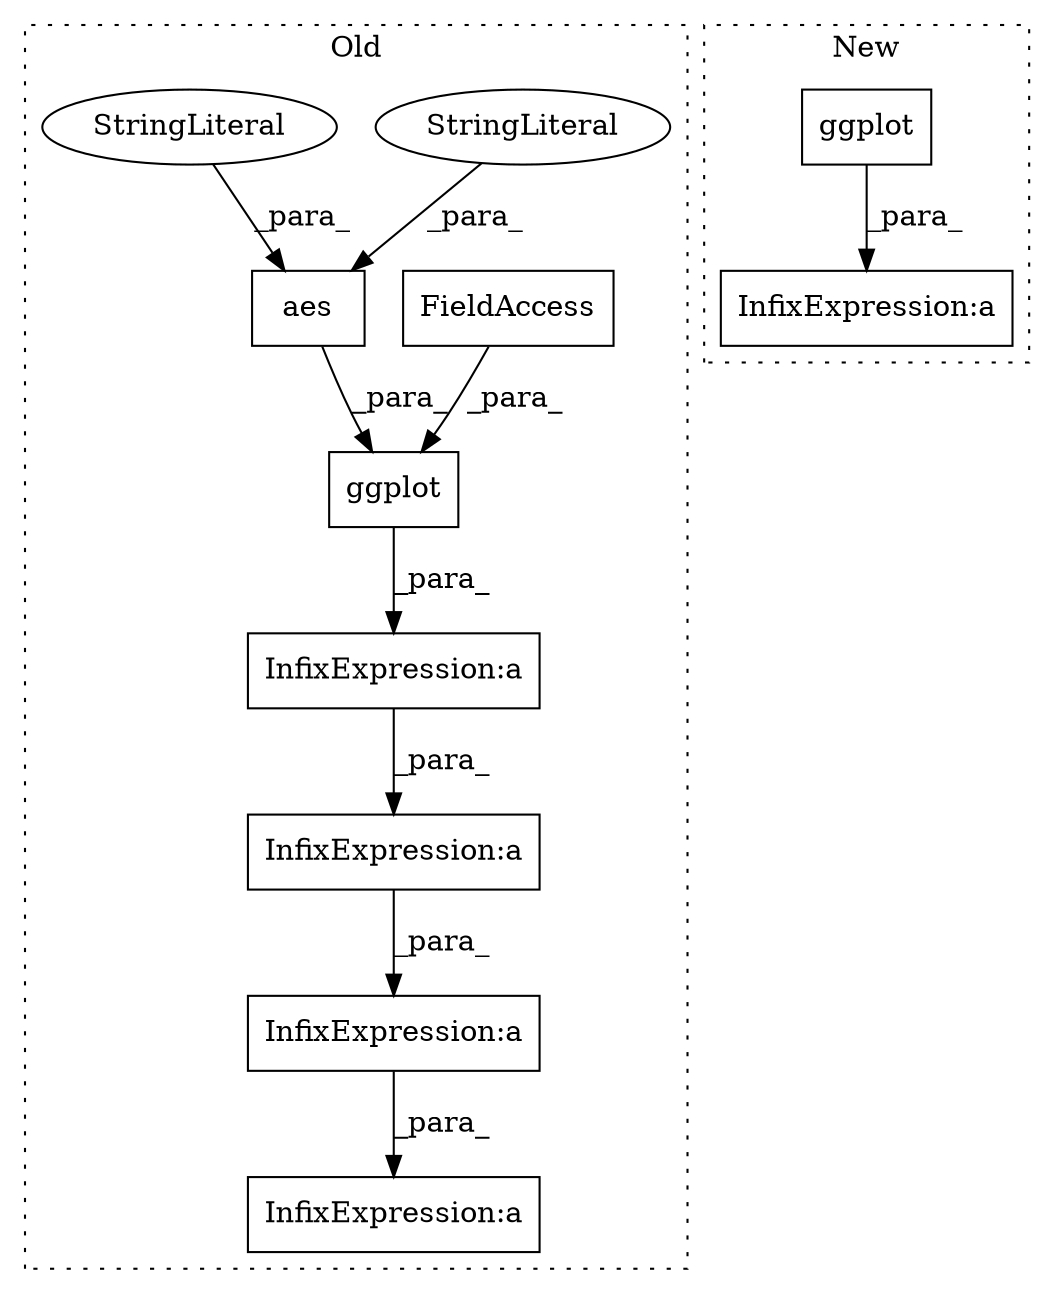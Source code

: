 digraph G {
subgraph cluster0 {
1 [label="ggplot" a="32" s="210,240" l="7,1" shape="box"];
3 [label="InfixExpression:a" a="27" s="268" l="3" shape="box"];
4 [label="FieldAccess" a="22" s="236" l="4" shape="box"];
5 [label="InfixExpression:a" a="27" s="302" l="3" shape="box"];
6 [label="InfixExpression:a" a="27" s="318" l="3" shape="box"];
8 [label="aes" a="32" s="217,234" l="4,1" shape="box"];
9 [label="InfixExpression:a" a="27" s="241" l="3" shape="box"];
10 [label="StringLiteral" a="45" s="221" l="6" shape="ellipse"];
11 [label="StringLiteral" a="45" s="228" l="6" shape="ellipse"];
label = "Old";
style="dotted";
}
subgraph cluster1 {
2 [label="ggplot" a="32" s="361,405" l="7,1" shape="box"];
7 [label="InfixExpression:a" a="27" s="406" l="3" shape="box"];
label = "New";
style="dotted";
}
1 -> 9 [label="_para_"];
2 -> 7 [label="_para_"];
3 -> 5 [label="_para_"];
4 -> 1 [label="_para_"];
5 -> 6 [label="_para_"];
8 -> 1 [label="_para_"];
9 -> 3 [label="_para_"];
10 -> 8 [label="_para_"];
11 -> 8 [label="_para_"];
}